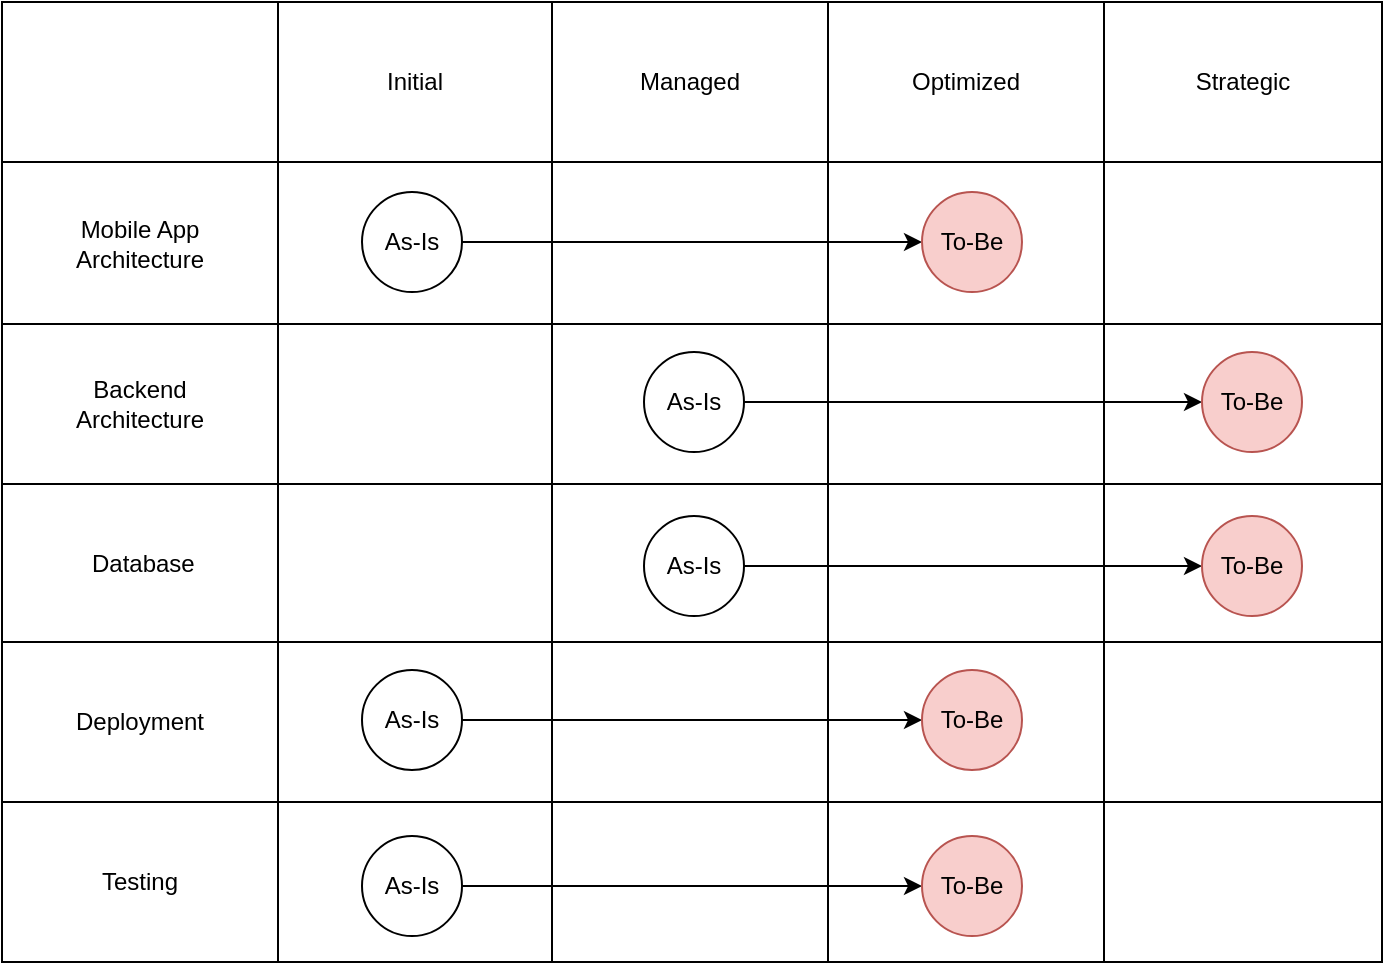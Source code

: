 <mxfile version="20.3.3" type="github"><diagram id="rjcnU4oWwpkamaQzXlQU" name="Page-1"><mxGraphModel dx="781" dy="776" grid="1" gridSize="10" guides="1" tooltips="1" connect="1" arrows="1" fold="1" page="1" pageScale="1" pageWidth="1900" pageHeight="900" math="0" shadow="0"><root><mxCell id="0"/><mxCell id="1" parent="0"/><mxCell id="CRmdwT9GKS-wzphfD9Zf-1" value="" style="shape=table;html=1;whiteSpace=wrap;startSize=0;container=1;collapsible=0;childLayout=tableLayout;gradientColor=none;" vertex="1" parent="1"><mxGeometry x="70" y="70" width="690" height="480" as="geometry"/></mxCell><mxCell id="CRmdwT9GKS-wzphfD9Zf-50" value="" style="shape=tableRow;horizontal=0;startSize=0;swimlaneHead=0;swimlaneBody=0;top=0;left=0;bottom=0;right=0;collapsible=0;dropTarget=0;fillColor=none;points=[[0,0.5],[1,0.5]];portConstraint=eastwest;" vertex="1" parent="CRmdwT9GKS-wzphfD9Zf-1"><mxGeometry width="690" height="80" as="geometry"/></mxCell><mxCell id="CRmdwT9GKS-wzphfD9Zf-51" value="" style="shape=partialRectangle;html=1;whiteSpace=wrap;connectable=0;fillColor=none;top=0;left=0;bottom=0;right=0;overflow=hidden;" vertex="1" parent="CRmdwT9GKS-wzphfD9Zf-50"><mxGeometry width="138" height="80" as="geometry"><mxRectangle width="138" height="80" as="alternateBounds"/></mxGeometry></mxCell><mxCell id="CRmdwT9GKS-wzphfD9Zf-52" value="Initial" style="shape=partialRectangle;html=1;whiteSpace=wrap;connectable=0;fillColor=none;top=0;left=0;bottom=0;right=0;overflow=hidden;" vertex="1" parent="CRmdwT9GKS-wzphfD9Zf-50"><mxGeometry x="138" width="137" height="80" as="geometry"><mxRectangle width="137" height="80" as="alternateBounds"/></mxGeometry></mxCell><mxCell id="CRmdwT9GKS-wzphfD9Zf-53" value="Managed" style="shape=partialRectangle;html=1;whiteSpace=wrap;connectable=0;fillColor=none;top=0;left=0;bottom=0;right=0;overflow=hidden;" vertex="1" parent="CRmdwT9GKS-wzphfD9Zf-50"><mxGeometry x="275" width="138" height="80" as="geometry"><mxRectangle width="138" height="80" as="alternateBounds"/></mxGeometry></mxCell><mxCell id="CRmdwT9GKS-wzphfD9Zf-54" value="Optimized" style="shape=partialRectangle;html=1;whiteSpace=wrap;connectable=0;fillColor=none;top=0;left=0;bottom=0;right=0;overflow=hidden;" vertex="1" parent="CRmdwT9GKS-wzphfD9Zf-50"><mxGeometry x="413" width="138" height="80" as="geometry"><mxRectangle width="138" height="80" as="alternateBounds"/></mxGeometry></mxCell><mxCell id="CRmdwT9GKS-wzphfD9Zf-55" value="Strategic" style="shape=partialRectangle;html=1;whiteSpace=wrap;connectable=0;fillColor=none;top=0;left=0;bottom=0;right=0;overflow=hidden;" vertex="1" parent="CRmdwT9GKS-wzphfD9Zf-50"><mxGeometry x="551" width="139" height="80" as="geometry"><mxRectangle width="139" height="80" as="alternateBounds"/></mxGeometry></mxCell><mxCell id="CRmdwT9GKS-wzphfD9Zf-6" value="" style="shape=tableRow;horizontal=0;startSize=0;swimlaneHead=0;swimlaneBody=0;top=0;left=0;bottom=0;right=0;collapsible=0;dropTarget=0;fillColor=none;points=[[0,0.5],[1,0.5]];portConstraint=eastwest;" vertex="1" parent="CRmdwT9GKS-wzphfD9Zf-1"><mxGeometry y="80" width="690" height="81" as="geometry"/></mxCell><mxCell id="CRmdwT9GKS-wzphfD9Zf-7" value="Mobile App&lt;br&gt;Architecture" style="shape=partialRectangle;html=1;whiteSpace=wrap;connectable=0;fillColor=none;top=0;left=0;bottom=0;right=0;overflow=hidden;" vertex="1" parent="CRmdwT9GKS-wzphfD9Zf-6"><mxGeometry width="138" height="81" as="geometry"><mxRectangle width="138" height="81" as="alternateBounds"/></mxGeometry></mxCell><mxCell id="CRmdwT9GKS-wzphfD9Zf-8" value="" style="shape=partialRectangle;html=1;whiteSpace=wrap;connectable=0;fillColor=none;top=0;left=0;bottom=0;right=0;overflow=hidden;" vertex="1" parent="CRmdwT9GKS-wzphfD9Zf-6"><mxGeometry x="138" width="137" height="81" as="geometry"><mxRectangle width="137" height="81" as="alternateBounds"/></mxGeometry></mxCell><mxCell id="CRmdwT9GKS-wzphfD9Zf-9" value="" style="shape=partialRectangle;html=1;whiteSpace=wrap;connectable=0;fillColor=none;top=0;left=0;bottom=0;right=0;overflow=hidden;" vertex="1" parent="CRmdwT9GKS-wzphfD9Zf-6"><mxGeometry x="275" width="138" height="81" as="geometry"><mxRectangle width="138" height="81" as="alternateBounds"/></mxGeometry></mxCell><mxCell id="CRmdwT9GKS-wzphfD9Zf-15" style="shape=partialRectangle;html=1;whiteSpace=wrap;connectable=0;fillColor=none;top=0;left=0;bottom=0;right=0;overflow=hidden;" vertex="1" parent="CRmdwT9GKS-wzphfD9Zf-6"><mxGeometry x="413" width="138" height="81" as="geometry"><mxRectangle width="138" height="81" as="alternateBounds"/></mxGeometry></mxCell><mxCell id="CRmdwT9GKS-wzphfD9Zf-18" style="shape=partialRectangle;html=1;whiteSpace=wrap;connectable=0;fillColor=none;top=0;left=0;bottom=0;right=0;overflow=hidden;" vertex="1" parent="CRmdwT9GKS-wzphfD9Zf-6"><mxGeometry x="551" width="139" height="81" as="geometry"><mxRectangle width="139" height="81" as="alternateBounds"/></mxGeometry></mxCell><mxCell id="CRmdwT9GKS-wzphfD9Zf-10" value="" style="shape=tableRow;horizontal=0;startSize=0;swimlaneHead=0;swimlaneBody=0;top=0;left=0;bottom=0;right=0;collapsible=0;dropTarget=0;fillColor=none;points=[[0,0.5],[1,0.5]];portConstraint=eastwest;" vertex="1" parent="CRmdwT9GKS-wzphfD9Zf-1"><mxGeometry y="161" width="690" height="80" as="geometry"/></mxCell><mxCell id="CRmdwT9GKS-wzphfD9Zf-11" value="Backend&lt;br&gt;Architecture" style="shape=partialRectangle;html=1;whiteSpace=wrap;connectable=0;fillColor=none;top=0;left=0;bottom=0;right=0;overflow=hidden;" vertex="1" parent="CRmdwT9GKS-wzphfD9Zf-10"><mxGeometry width="138" height="80" as="geometry"><mxRectangle width="138" height="80" as="alternateBounds"/></mxGeometry></mxCell><mxCell id="CRmdwT9GKS-wzphfD9Zf-12" value="" style="shape=partialRectangle;html=1;whiteSpace=wrap;connectable=0;fillColor=none;top=0;left=0;bottom=0;right=0;overflow=hidden;" vertex="1" parent="CRmdwT9GKS-wzphfD9Zf-10"><mxGeometry x="138" width="137" height="80" as="geometry"><mxRectangle width="137" height="80" as="alternateBounds"/></mxGeometry></mxCell><mxCell id="CRmdwT9GKS-wzphfD9Zf-13" value="" style="shape=partialRectangle;html=1;whiteSpace=wrap;connectable=0;fillColor=none;top=0;left=0;bottom=0;right=0;overflow=hidden;pointerEvents=1;" vertex="1" parent="CRmdwT9GKS-wzphfD9Zf-10"><mxGeometry x="275" width="138" height="80" as="geometry"><mxRectangle width="138" height="80" as="alternateBounds"/></mxGeometry></mxCell><mxCell id="CRmdwT9GKS-wzphfD9Zf-16" style="shape=partialRectangle;html=1;whiteSpace=wrap;connectable=0;fillColor=none;top=0;left=0;bottom=0;right=0;overflow=hidden;pointerEvents=1;" vertex="1" parent="CRmdwT9GKS-wzphfD9Zf-10"><mxGeometry x="413" width="138" height="80" as="geometry"><mxRectangle width="138" height="80" as="alternateBounds"/></mxGeometry></mxCell><mxCell id="CRmdwT9GKS-wzphfD9Zf-19" style="shape=partialRectangle;html=1;whiteSpace=wrap;connectable=0;fillColor=none;top=0;left=0;bottom=0;right=0;overflow=hidden;pointerEvents=1;" vertex="1" parent="CRmdwT9GKS-wzphfD9Zf-10"><mxGeometry x="551" width="139" height="80" as="geometry"><mxRectangle width="139" height="80" as="alternateBounds"/></mxGeometry></mxCell><mxCell id="CRmdwT9GKS-wzphfD9Zf-26" style="shape=tableRow;horizontal=0;startSize=0;swimlaneHead=0;swimlaneBody=0;top=0;left=0;bottom=0;right=0;collapsible=0;dropTarget=0;fillColor=none;points=[[0,0.5],[1,0.5]];portConstraint=eastwest;" vertex="1" parent="CRmdwT9GKS-wzphfD9Zf-1"><mxGeometry y="241" width="690" height="79" as="geometry"/></mxCell><mxCell id="CRmdwT9GKS-wzphfD9Zf-27" value="&amp;nbsp;Database" style="shape=partialRectangle;html=1;whiteSpace=wrap;connectable=0;fillColor=none;top=0;left=0;bottom=0;right=0;overflow=hidden;" vertex="1" parent="CRmdwT9GKS-wzphfD9Zf-26"><mxGeometry width="138" height="79" as="geometry"><mxRectangle width="138" height="79" as="alternateBounds"/></mxGeometry></mxCell><mxCell id="CRmdwT9GKS-wzphfD9Zf-28" style="shape=partialRectangle;html=1;whiteSpace=wrap;connectable=0;fillColor=none;top=0;left=0;bottom=0;right=0;overflow=hidden;" vertex="1" parent="CRmdwT9GKS-wzphfD9Zf-26"><mxGeometry x="138" width="137" height="79" as="geometry"><mxRectangle width="137" height="79" as="alternateBounds"/></mxGeometry></mxCell><mxCell id="CRmdwT9GKS-wzphfD9Zf-29" style="shape=partialRectangle;html=1;whiteSpace=wrap;connectable=0;fillColor=none;top=0;left=0;bottom=0;right=0;overflow=hidden;pointerEvents=1;" vertex="1" parent="CRmdwT9GKS-wzphfD9Zf-26"><mxGeometry x="275" width="138" height="79" as="geometry"><mxRectangle width="138" height="79" as="alternateBounds"/></mxGeometry></mxCell><mxCell id="CRmdwT9GKS-wzphfD9Zf-30" style="shape=partialRectangle;html=1;whiteSpace=wrap;connectable=0;fillColor=none;top=0;left=0;bottom=0;right=0;overflow=hidden;pointerEvents=1;" vertex="1" parent="CRmdwT9GKS-wzphfD9Zf-26"><mxGeometry x="413" width="138" height="79" as="geometry"><mxRectangle width="138" height="79" as="alternateBounds"/></mxGeometry></mxCell><mxCell id="CRmdwT9GKS-wzphfD9Zf-31" style="shape=partialRectangle;html=1;whiteSpace=wrap;connectable=0;fillColor=none;top=0;left=0;bottom=0;right=0;overflow=hidden;pointerEvents=1;" vertex="1" parent="CRmdwT9GKS-wzphfD9Zf-26"><mxGeometry x="551" width="139" height="79" as="geometry"><mxRectangle width="139" height="79" as="alternateBounds"/></mxGeometry></mxCell><mxCell id="CRmdwT9GKS-wzphfD9Zf-34" style="shape=tableRow;horizontal=0;startSize=0;swimlaneHead=0;swimlaneBody=0;top=0;left=0;bottom=0;right=0;collapsible=0;dropTarget=0;fillColor=none;points=[[0,0.5],[1,0.5]];portConstraint=eastwest;" vertex="1" parent="CRmdwT9GKS-wzphfD9Zf-1"><mxGeometry y="320" width="690" height="80" as="geometry"/></mxCell><mxCell id="CRmdwT9GKS-wzphfD9Zf-35" value="Deployment" style="shape=partialRectangle;html=1;whiteSpace=wrap;connectable=0;fillColor=none;top=0;left=0;bottom=0;right=0;overflow=hidden;" vertex="1" parent="CRmdwT9GKS-wzphfD9Zf-34"><mxGeometry width="138" height="80" as="geometry"><mxRectangle width="138" height="80" as="alternateBounds"/></mxGeometry></mxCell><mxCell id="CRmdwT9GKS-wzphfD9Zf-36" style="shape=partialRectangle;html=1;whiteSpace=wrap;connectable=0;fillColor=none;top=0;left=0;bottom=0;right=0;overflow=hidden;" vertex="1" parent="CRmdwT9GKS-wzphfD9Zf-34"><mxGeometry x="138" width="137" height="80" as="geometry"><mxRectangle width="137" height="80" as="alternateBounds"/></mxGeometry></mxCell><mxCell id="CRmdwT9GKS-wzphfD9Zf-37" style="shape=partialRectangle;html=1;whiteSpace=wrap;connectable=0;fillColor=none;top=0;left=0;bottom=0;right=0;overflow=hidden;pointerEvents=1;" vertex="1" parent="CRmdwT9GKS-wzphfD9Zf-34"><mxGeometry x="275" width="138" height="80" as="geometry"><mxRectangle width="138" height="80" as="alternateBounds"/></mxGeometry></mxCell><mxCell id="CRmdwT9GKS-wzphfD9Zf-38" style="shape=partialRectangle;html=1;whiteSpace=wrap;connectable=0;fillColor=none;top=0;left=0;bottom=0;right=0;overflow=hidden;pointerEvents=1;" vertex="1" parent="CRmdwT9GKS-wzphfD9Zf-34"><mxGeometry x="413" width="138" height="80" as="geometry"><mxRectangle width="138" height="80" as="alternateBounds"/></mxGeometry></mxCell><mxCell id="CRmdwT9GKS-wzphfD9Zf-39" style="shape=partialRectangle;html=1;whiteSpace=wrap;connectable=0;fillColor=none;top=0;left=0;bottom=0;right=0;overflow=hidden;pointerEvents=1;" vertex="1" parent="CRmdwT9GKS-wzphfD9Zf-34"><mxGeometry x="551" width="139" height="80" as="geometry"><mxRectangle width="139" height="80" as="alternateBounds"/></mxGeometry></mxCell><mxCell id="CRmdwT9GKS-wzphfD9Zf-42" style="shape=tableRow;horizontal=0;startSize=0;swimlaneHead=0;swimlaneBody=0;top=0;left=0;bottom=0;right=0;collapsible=0;dropTarget=0;fillColor=none;points=[[0,0.5],[1,0.5]];portConstraint=eastwest;" vertex="1" parent="CRmdwT9GKS-wzphfD9Zf-1"><mxGeometry y="400" width="690" height="80" as="geometry"/></mxCell><mxCell id="CRmdwT9GKS-wzphfD9Zf-43" value="Testing" style="shape=partialRectangle;html=1;whiteSpace=wrap;connectable=0;fillColor=none;top=0;left=0;bottom=0;right=0;overflow=hidden;" vertex="1" parent="CRmdwT9GKS-wzphfD9Zf-42"><mxGeometry width="138" height="80" as="geometry"><mxRectangle width="138" height="80" as="alternateBounds"/></mxGeometry></mxCell><mxCell id="CRmdwT9GKS-wzphfD9Zf-44" style="shape=partialRectangle;html=1;whiteSpace=wrap;connectable=0;fillColor=none;top=0;left=0;bottom=0;right=0;overflow=hidden;" vertex="1" parent="CRmdwT9GKS-wzphfD9Zf-42"><mxGeometry x="138" width="137" height="80" as="geometry"><mxRectangle width="137" height="80" as="alternateBounds"/></mxGeometry></mxCell><mxCell id="CRmdwT9GKS-wzphfD9Zf-45" style="shape=partialRectangle;html=1;whiteSpace=wrap;connectable=0;fillColor=none;top=0;left=0;bottom=0;right=0;overflow=hidden;pointerEvents=1;" vertex="1" parent="CRmdwT9GKS-wzphfD9Zf-42"><mxGeometry x="275" width="138" height="80" as="geometry"><mxRectangle width="138" height="80" as="alternateBounds"/></mxGeometry></mxCell><mxCell id="CRmdwT9GKS-wzphfD9Zf-46" style="shape=partialRectangle;html=1;whiteSpace=wrap;connectable=0;fillColor=none;top=0;left=0;bottom=0;right=0;overflow=hidden;pointerEvents=1;" vertex="1" parent="CRmdwT9GKS-wzphfD9Zf-42"><mxGeometry x="413" width="138" height="80" as="geometry"><mxRectangle width="138" height="80" as="alternateBounds"/></mxGeometry></mxCell><mxCell id="CRmdwT9GKS-wzphfD9Zf-47" style="shape=partialRectangle;html=1;whiteSpace=wrap;connectable=0;fillColor=none;top=0;left=0;bottom=0;right=0;overflow=hidden;pointerEvents=1;" vertex="1" parent="CRmdwT9GKS-wzphfD9Zf-42"><mxGeometry x="551" width="139" height="80" as="geometry"><mxRectangle width="139" height="80" as="alternateBounds"/></mxGeometry></mxCell><mxCell id="CRmdwT9GKS-wzphfD9Zf-68" style="edgeStyle=orthogonalEdgeStyle;rounded=0;orthogonalLoop=1;jettySize=auto;html=1;" edge="1" parent="1" source="CRmdwT9GKS-wzphfD9Zf-57" target="CRmdwT9GKS-wzphfD9Zf-67"><mxGeometry relative="1" as="geometry"/></mxCell><mxCell id="CRmdwT9GKS-wzphfD9Zf-57" value="As-Is" style="ellipse;whiteSpace=wrap;html=1;aspect=fixed;gradientColor=none;" vertex="1" parent="1"><mxGeometry x="250" y="165" width="50" height="50" as="geometry"/></mxCell><mxCell id="CRmdwT9GKS-wzphfD9Zf-69" style="edgeStyle=orthogonalEdgeStyle;rounded=0;orthogonalLoop=1;jettySize=auto;html=1;" edge="1" parent="1" source="CRmdwT9GKS-wzphfD9Zf-58" target="CRmdwT9GKS-wzphfD9Zf-65"><mxGeometry relative="1" as="geometry"/></mxCell><mxCell id="CRmdwT9GKS-wzphfD9Zf-58" value="As-Is" style="ellipse;whiteSpace=wrap;html=1;aspect=fixed;gradientColor=none;" vertex="1" parent="1"><mxGeometry x="391" y="245" width="50" height="50" as="geometry"/></mxCell><mxCell id="CRmdwT9GKS-wzphfD9Zf-70" style="edgeStyle=orthogonalEdgeStyle;rounded=0;orthogonalLoop=1;jettySize=auto;html=1;entryX=0;entryY=0.5;entryDx=0;entryDy=0;" edge="1" parent="1" source="CRmdwT9GKS-wzphfD9Zf-60" target="CRmdwT9GKS-wzphfD9Zf-66"><mxGeometry relative="1" as="geometry"/></mxCell><mxCell id="CRmdwT9GKS-wzphfD9Zf-60" value="As-Is" style="ellipse;whiteSpace=wrap;html=1;aspect=fixed;gradientColor=none;" vertex="1" parent="1"><mxGeometry x="391" y="327" width="50" height="50" as="geometry"/></mxCell><mxCell id="CRmdwT9GKS-wzphfD9Zf-71" style="edgeStyle=orthogonalEdgeStyle;rounded=0;orthogonalLoop=1;jettySize=auto;html=1;" edge="1" parent="1" source="CRmdwT9GKS-wzphfD9Zf-61" target="CRmdwT9GKS-wzphfD9Zf-63"><mxGeometry relative="1" as="geometry"/></mxCell><mxCell id="CRmdwT9GKS-wzphfD9Zf-61" value="As-Is" style="ellipse;whiteSpace=wrap;html=1;aspect=fixed;gradientColor=none;" vertex="1" parent="1"><mxGeometry x="250" y="404" width="50" height="50" as="geometry"/></mxCell><mxCell id="CRmdwT9GKS-wzphfD9Zf-72" style="edgeStyle=orthogonalEdgeStyle;rounded=0;orthogonalLoop=1;jettySize=auto;html=1;" edge="1" parent="1" source="CRmdwT9GKS-wzphfD9Zf-62" target="CRmdwT9GKS-wzphfD9Zf-64"><mxGeometry relative="1" as="geometry"/></mxCell><mxCell id="CRmdwT9GKS-wzphfD9Zf-62" value="As-Is" style="ellipse;whiteSpace=wrap;html=1;aspect=fixed;gradientColor=none;" vertex="1" parent="1"><mxGeometry x="250" y="487" width="50" height="50" as="geometry"/></mxCell><mxCell id="CRmdwT9GKS-wzphfD9Zf-63" value="To-Be" style="ellipse;whiteSpace=wrap;html=1;aspect=fixed;fillColor=#f8cecc;strokeColor=#b85450;" vertex="1" parent="1"><mxGeometry x="530" y="404" width="50" height="50" as="geometry"/></mxCell><mxCell id="CRmdwT9GKS-wzphfD9Zf-64" value="To-Be" style="ellipse;whiteSpace=wrap;html=1;aspect=fixed;fillColor=#f8cecc;strokeColor=#b85450;" vertex="1" parent="1"><mxGeometry x="530" y="487" width="50" height="50" as="geometry"/></mxCell><mxCell id="CRmdwT9GKS-wzphfD9Zf-65" value="To-Be" style="ellipse;whiteSpace=wrap;html=1;aspect=fixed;fillColor=#f8cecc;strokeColor=#b85450;" vertex="1" parent="1"><mxGeometry x="670" y="245" width="50" height="50" as="geometry"/></mxCell><mxCell id="CRmdwT9GKS-wzphfD9Zf-66" value="To-Be" style="ellipse;whiteSpace=wrap;html=1;aspect=fixed;fillColor=#f8cecc;strokeColor=#b85450;" vertex="1" parent="1"><mxGeometry x="670" y="327" width="50" height="50" as="geometry"/></mxCell><mxCell id="CRmdwT9GKS-wzphfD9Zf-67" value="To-Be" style="ellipse;whiteSpace=wrap;html=1;aspect=fixed;fillColor=#f8cecc;strokeColor=#b85450;" vertex="1" parent="1"><mxGeometry x="530" y="165" width="50" height="50" as="geometry"/></mxCell></root></mxGraphModel></diagram></mxfile>